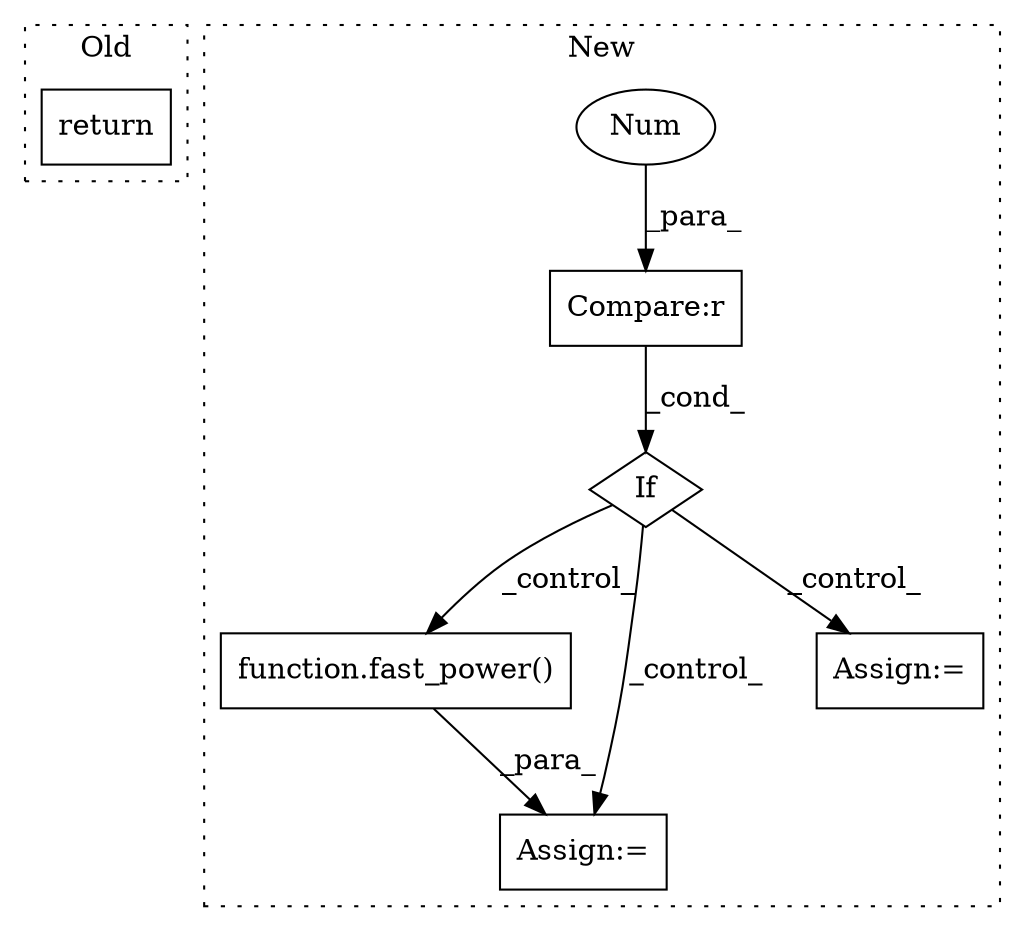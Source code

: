 digraph G {
subgraph cluster0 {
1 [label="return" a="93" s="5118" l="7" shape="box"];
label = "Old";
style="dotted";
}
subgraph cluster1 {
2 [label="function.fast_power()" a="75" s="4507,4538" l="11,1" shape="box"];
3 [label="If" a="96" s="4357" l="0" shape="diamond"];
4 [label="Compare:r" a="40" s="4357" l="15" shape="box"];
5 [label="Num" a="76" s="4371" l="1" shape="ellipse"];
6 [label="Assign:=" a="68" s="4592" l="3" shape="box"];
7 [label="Assign:=" a="68" s="4551" l="11" shape="box"];
label = "New";
style="dotted";
}
2 -> 6 [label="_para_"];
3 -> 6 [label="_control_"];
3 -> 2 [label="_control_"];
3 -> 7 [label="_control_"];
4 -> 3 [label="_cond_"];
5 -> 4 [label="_para_"];
}